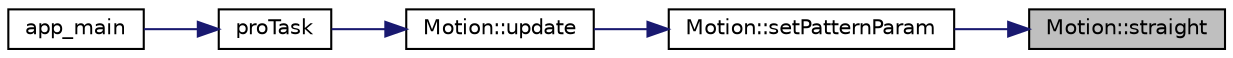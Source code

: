 digraph "Motion::straight"
{
 // LATEX_PDF_SIZE
  edge [fontname="Helvetica",fontsize="10",labelfontname="Helvetica",labelfontsize="10"];
  node [fontname="Helvetica",fontsize="10",shape=record];
  rankdir="RL";
  Node1 [label="Motion::straight",height=0.2,width=0.4,color="black", fillcolor="grey75", style="filled", fontcolor="black",tooltip=" "];
  Node1 -> Node2 [dir="back",color="midnightblue",fontsize="10",style="solid",fontname="Helvetica"];
  Node2 [label="Motion::setPatternParam",height=0.2,width=0.4,color="black", fillcolor="white", style="filled",URL="$classMotion.html#a9bcaee14e0506856f9ad063b54320fac",tooltip=" "];
  Node2 -> Node3 [dir="back",color="midnightblue",fontsize="10",style="solid",fontname="Helvetica"];
  Node3 [label="Motion::update",height=0.2,width=0.4,color="black", fillcolor="white", style="filled",URL="$classMotion.html#a01805ce60c0e4c9aae97979dd884b59c",tooltip=" "];
  Node3 -> Node4 [dir="back",color="midnightblue",fontsize="10",style="solid",fontname="Helvetica"];
  Node4 [label="proTask",height=0.2,width=0.4,color="black", fillcolor="white", style="filled",URL="$main_8cc.html#aa9663831480a5b0a46022a59829154a7",tooltip=" "];
  Node4 -> Node5 [dir="back",color="midnightblue",fontsize="10",style="solid",fontname="Helvetica"];
  Node5 [label="app_main",height=0.2,width=0.4,color="black", fillcolor="white", style="filled",URL="$main_8cc.html#a630544a7f0a2cc40d8a7fefab7e2fe70",tooltip=" "];
}
